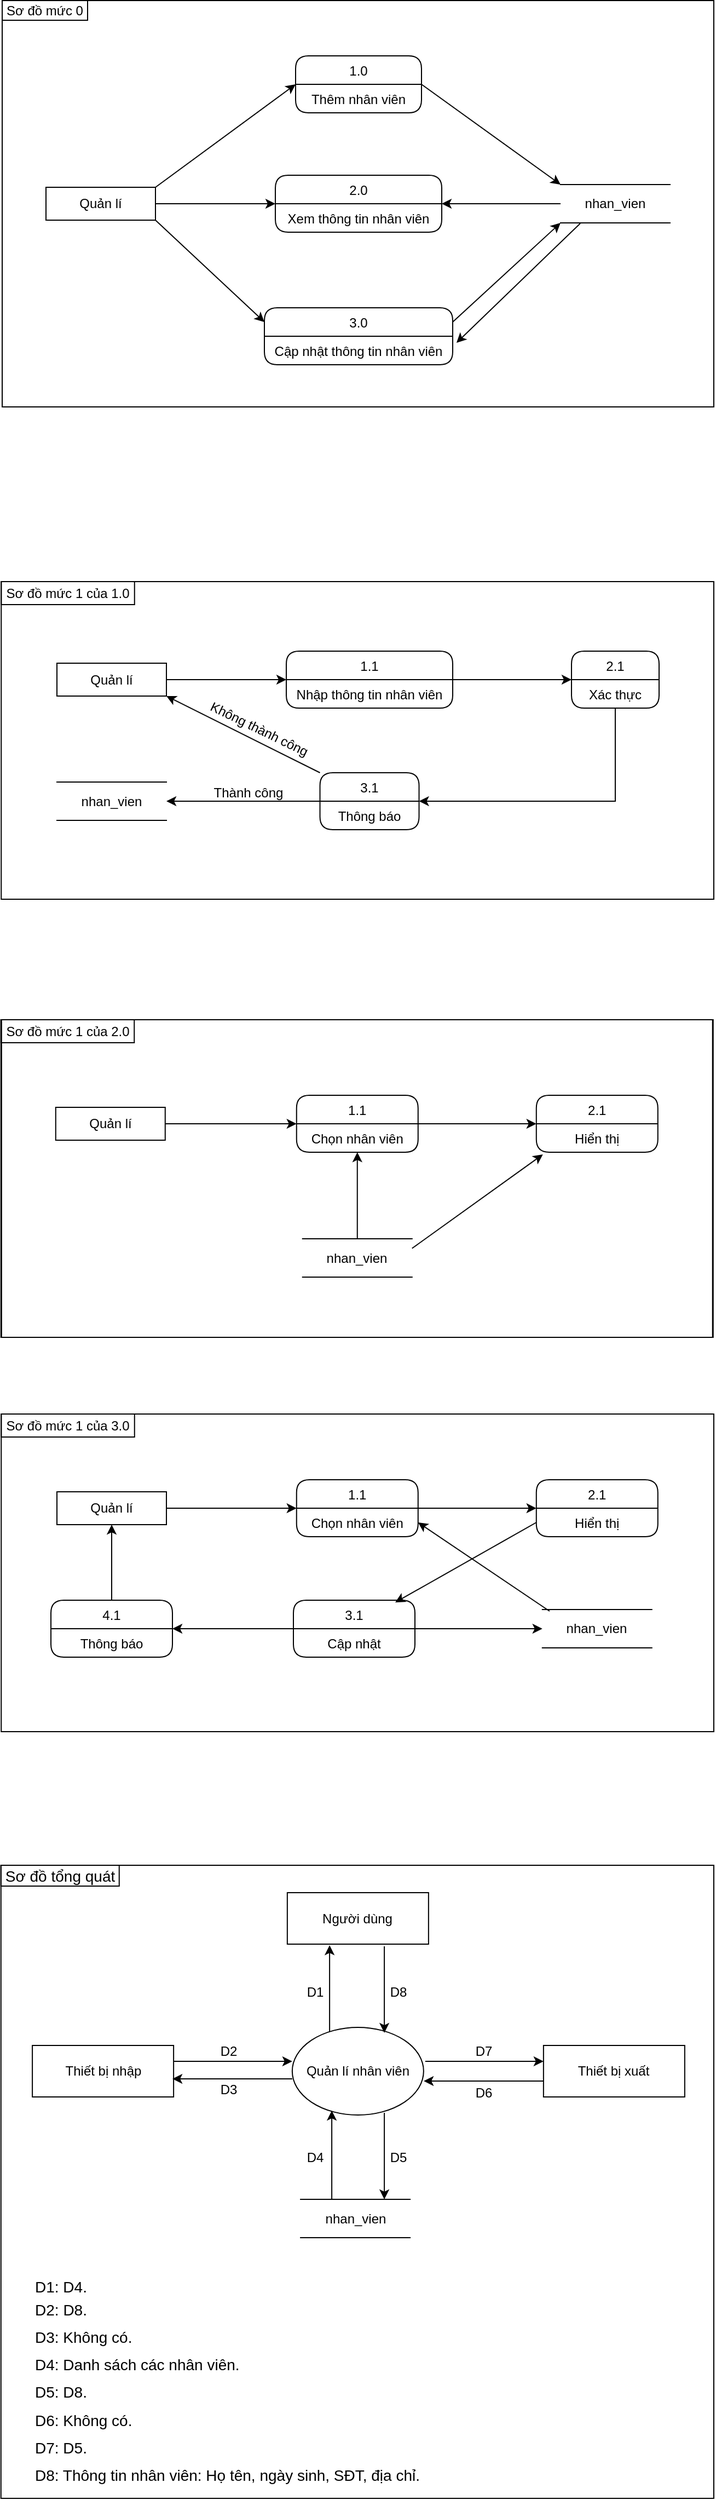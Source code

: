<mxfile version="13.10.6" type="device"><diagram id="2nGywOma-59keiibTEQP" name="Page-1"><mxGraphModel dx="1422" dy="763" grid="0" gridSize="10" guides="1" tooltips="1" connect="1" arrows="1" fold="1" page="0" pageScale="1" pageWidth="850" pageHeight="1100" math="0" shadow="0"><root><mxCell id="0"/><mxCell id="1" parent="0"/><mxCell id="HgqRZKYs-19E4w1wN-nE-111" value="" style="rounded=0;whiteSpace=wrap;html=1;labelBackgroundColor=none;fillColor=none;fontSize=14;align=center;" parent="1" vertex="1"><mxGeometry x="98.88" y="1852" width="651.12" height="578" as="geometry"/></mxCell><mxCell id="HgqRZKYs-19E4w1wN-nE-63" value="" style="rounded=0;whiteSpace=wrap;html=1;fillColor=none;align=center;" parent="1" vertex="1"><mxGeometry x="99.13" y="1440" width="650.87" height="290" as="geometry"/></mxCell><mxCell id="HgqRZKYs-19E4w1wN-nE-61" value="" style="rounded=0;whiteSpace=wrap;html=1;fillColor=none;align=center;" parent="1" vertex="1"><mxGeometry x="99.38" y="1080" width="650" height="290" as="geometry"/></mxCell><mxCell id="HgqRZKYs-19E4w1wN-nE-47" value="" style="rounded=0;whiteSpace=wrap;html=1;fillColor=none;align=center;" parent="1" vertex="1"><mxGeometry x="98.88" y="1080" width="650" height="290" as="geometry"/></mxCell><mxCell id="HgqRZKYs-19E4w1wN-nE-45" value="" style="rounded=0;whiteSpace=wrap;html=1;fillColor=none;align=center;" parent="1" vertex="1"><mxGeometry x="99.13" y="680" width="650.87" height="290" as="geometry"/></mxCell><mxCell id="HgqRZKYs-19E4w1wN-nE-21" value="" style="rounded=0;whiteSpace=wrap;html=1;align=center;fillColor=none;" parent="1" vertex="1"><mxGeometry x="100" y="149.5" width="650" height="371" as="geometry"/></mxCell><mxCell id="HgqRZKYs-19E4w1wN-nE-2" value="1.0" style="swimlane;fontStyle=0;childLayout=stackLayout;horizontal=1;startSize=26;fillColor=none;horizontalStack=0;resizeParent=1;resizeParentMax=0;resizeLast=0;collapsible=1;marginBottom=0;rounded=1;" parent="1" vertex="1"><mxGeometry x="368" y="200" width="115" height="52" as="geometry"/></mxCell><mxCell id="HgqRZKYs-19E4w1wN-nE-3" value="Thêm nhân viên" style="text;strokeColor=none;fillColor=none;align=center;verticalAlign=top;spacingLeft=4;spacingRight=4;overflow=hidden;rotatable=0;points=[[0,0.5],[1,0.5]];portConstraint=eastwest;" parent="HgqRZKYs-19E4w1wN-nE-2" vertex="1"><mxGeometry y="26" width="115" height="26" as="geometry"/></mxCell><mxCell id="HgqRZKYs-19E4w1wN-nE-14" style="edgeStyle=orthogonalEdgeStyle;rounded=0;orthogonalLoop=1;jettySize=auto;html=1;entryX=0;entryY=0.5;entryDx=0;entryDy=0;" parent="1" source="HgqRZKYs-19E4w1wN-nE-6" target="HgqRZKYs-19E4w1wN-nE-7" edge="1"><mxGeometry relative="1" as="geometry"/></mxCell><mxCell id="HgqRZKYs-19E4w1wN-nE-6" value="Quản lí" style="rounded=0;whiteSpace=wrap;html=1;align=center;" parent="1" vertex="1"><mxGeometry x="140" y="320" width="100" height="30" as="geometry"/></mxCell><mxCell id="HgqRZKYs-19E4w1wN-nE-16" style="edgeStyle=orthogonalEdgeStyle;rounded=0;orthogonalLoop=1;jettySize=auto;html=1;exitX=0;exitY=0.5;exitDx=0;exitDy=0;" parent="1" source="HgqRZKYs-19E4w1wN-nE-11" target="HgqRZKYs-19E4w1wN-nE-7" edge="1"><mxGeometry relative="1" as="geometry"/></mxCell><mxCell id="HgqRZKYs-19E4w1wN-nE-7" value="2.0" style="swimlane;fontStyle=0;childLayout=stackLayout;horizontal=1;startSize=26;fillColor=none;horizontalStack=0;resizeParent=1;resizeParentMax=0;resizeLast=0;collapsible=1;marginBottom=0;rounded=1;" parent="1" vertex="1"><mxGeometry x="349.5" y="309" width="152" height="52" as="geometry"/></mxCell><mxCell id="HgqRZKYs-19E4w1wN-nE-8" value="Xem thông tin nhân viên" style="text;strokeColor=none;fillColor=none;align=center;verticalAlign=top;spacingLeft=4;spacingRight=4;overflow=hidden;rotatable=0;points=[[0,0.5],[1,0.5]];portConstraint=eastwest;" parent="HgqRZKYs-19E4w1wN-nE-7" vertex="1"><mxGeometry y="26" width="152" height="26" as="geometry"/></mxCell><mxCell id="HgqRZKYs-19E4w1wN-nE-9" value="3.0" style="swimlane;fontStyle=0;childLayout=stackLayout;horizontal=1;startSize=26;fillColor=none;horizontalStack=0;resizeParent=1;resizeParentMax=0;resizeLast=0;collapsible=1;marginBottom=0;rounded=1;" parent="1" vertex="1"><mxGeometry x="339.5" y="430" width="172" height="52" as="geometry"/></mxCell><mxCell id="HgqRZKYs-19E4w1wN-nE-10" value="Cập nhật thông tin nhân viên" style="text;strokeColor=none;fillColor=none;align=center;verticalAlign=top;spacingLeft=4;spacingRight=4;overflow=hidden;rotatable=0;points=[[0,0.5],[1,0.5]];portConstraint=eastwest;" parent="HgqRZKYs-19E4w1wN-nE-9" vertex="1"><mxGeometry y="26" width="172" height="26" as="geometry"/></mxCell><mxCell id="HgqRZKYs-19E4w1wN-nE-11" value="nhan_vien" style="shape=partialRectangle;whiteSpace=wrap;html=1;left=0;right=0;fillColor=none;rounded=1;align=center;" parent="1" vertex="1"><mxGeometry x="610" y="317.5" width="100" height="35" as="geometry"/></mxCell><mxCell id="HgqRZKYs-19E4w1wN-nE-13" value="" style="endArrow=classic;html=1;exitX=1;exitY=0;exitDx=0;exitDy=0;entryX=0;entryY=0.5;entryDx=0;entryDy=0;" parent="1" source="HgqRZKYs-19E4w1wN-nE-6" target="HgqRZKYs-19E4w1wN-nE-2" edge="1"><mxGeometry width="50" height="50" relative="1" as="geometry"><mxPoint x="170" y="460" as="sourcePoint"/><mxPoint x="220" y="410" as="targetPoint"/></mxGeometry></mxCell><mxCell id="HgqRZKYs-19E4w1wN-nE-15" value="" style="endArrow=classic;html=1;exitX=1;exitY=1;exitDx=0;exitDy=0;entryX=0;entryY=0.25;entryDx=0;entryDy=0;" parent="1" source="HgqRZKYs-19E4w1wN-nE-6" target="HgqRZKYs-19E4w1wN-nE-9" edge="1"><mxGeometry width="50" height="50" relative="1" as="geometry"><mxPoint x="160" y="490" as="sourcePoint"/><mxPoint x="210" y="440" as="targetPoint"/></mxGeometry></mxCell><mxCell id="HgqRZKYs-19E4w1wN-nE-18" value="" style="endArrow=classic;html=1;exitX=1;exitY=0.25;exitDx=0;exitDy=0;entryX=0;entryY=1;entryDx=0;entryDy=0;" parent="1" source="HgqRZKYs-19E4w1wN-nE-9" target="HgqRZKYs-19E4w1wN-nE-11" edge="1"><mxGeometry width="50" height="50" relative="1" as="geometry"><mxPoint x="690" y="490" as="sourcePoint"/><mxPoint x="740" y="440" as="targetPoint"/></mxGeometry></mxCell><mxCell id="HgqRZKYs-19E4w1wN-nE-19" value="" style="endArrow=classic;html=1;exitX=1;exitY=0.5;exitDx=0;exitDy=0;entryX=0;entryY=0;entryDx=0;entryDy=0;" parent="1" source="HgqRZKYs-19E4w1wN-nE-2" target="HgqRZKYs-19E4w1wN-nE-11" edge="1"><mxGeometry width="50" height="50" relative="1" as="geometry"><mxPoint x="610" y="230" as="sourcePoint"/><mxPoint x="660" y="180" as="targetPoint"/></mxGeometry></mxCell><mxCell id="HgqRZKYs-19E4w1wN-nE-23" value="Sơ đồ mức 0" style="rounded=0;whiteSpace=wrap;html=1;fillColor=none;align=center;" parent="1" vertex="1"><mxGeometry x="100" y="149.5" width="78" height="18" as="geometry"/></mxCell><mxCell id="HgqRZKYs-19E4w1wN-nE-35" style="edgeStyle=orthogonalEdgeStyle;rounded=0;orthogonalLoop=1;jettySize=auto;html=1;" parent="1" source="HgqRZKYs-19E4w1wN-nE-24" target="HgqRZKYs-19E4w1wN-nE-28" edge="1"><mxGeometry relative="1" as="geometry"/></mxCell><mxCell id="HgqRZKYs-19E4w1wN-nE-24" value="Quản lí" style="rounded=0;whiteSpace=wrap;html=1;align=center;" parent="1" vertex="1"><mxGeometry x="150.01" y="754.5" width="100" height="30" as="geometry"/></mxCell><mxCell id="HgqRZKYs-19E4w1wN-nE-36" style="edgeStyle=orthogonalEdgeStyle;rounded=0;orthogonalLoop=1;jettySize=auto;html=1;" parent="1" source="HgqRZKYs-19E4w1wN-nE-28" target="HgqRZKYs-19E4w1wN-nE-32" edge="1"><mxGeometry relative="1" as="geometry"/></mxCell><mxCell id="HgqRZKYs-19E4w1wN-nE-28" value="1.1" style="swimlane;fontStyle=0;childLayout=stackLayout;horizontal=1;startSize=26;fillColor=none;horizontalStack=0;resizeParent=1;resizeParentMax=0;resizeLast=0;collapsible=1;marginBottom=0;rounded=1;" parent="1" vertex="1"><mxGeometry x="359.51" y="743.5" width="152" height="52" as="geometry"/></mxCell><mxCell id="HgqRZKYs-19E4w1wN-nE-29" value="Nhập thông tin nhân viên" style="text;strokeColor=none;fillColor=none;align=center;verticalAlign=top;spacingLeft=4;spacingRight=4;overflow=hidden;rotatable=0;points=[[0,0.5],[1,0.5]];portConstraint=eastwest;" parent="HgqRZKYs-19E4w1wN-nE-28" vertex="1"><mxGeometry y="26" width="152" height="26" as="geometry"/></mxCell><mxCell id="HgqRZKYs-19E4w1wN-nE-37" style="edgeStyle=orthogonalEdgeStyle;rounded=0;orthogonalLoop=1;jettySize=auto;html=1;" parent="1" source="HgqRZKYs-19E4w1wN-nE-32" target="HgqRZKYs-19E4w1wN-nE-38" edge="1"><mxGeometry relative="1" as="geometry"><mxPoint x="660.01" y="864.5" as="targetPoint"/><Array as="points"><mxPoint x="660.01" y="880.5"/></Array></mxGeometry></mxCell><mxCell id="HgqRZKYs-19E4w1wN-nE-32" value="2.1" style="swimlane;fontStyle=0;childLayout=stackLayout;horizontal=1;startSize=26;fillColor=none;horizontalStack=0;resizeParent=1;resizeParentMax=0;resizeLast=0;collapsible=1;marginBottom=0;rounded=1;" parent="1" vertex="1"><mxGeometry x="620.01" y="743.5" width="80" height="52" as="geometry"/></mxCell><mxCell id="HgqRZKYs-19E4w1wN-nE-33" value="Xác thực" style="text;strokeColor=none;fillColor=none;align=center;verticalAlign=top;spacingLeft=4;spacingRight=4;overflow=hidden;rotatable=0;points=[[0,0.5],[1,0.5]];portConstraint=eastwest;" parent="HgqRZKYs-19E4w1wN-nE-32" vertex="1"><mxGeometry y="26" width="80" height="26" as="geometry"/></mxCell><mxCell id="HgqRZKYs-19E4w1wN-nE-41" style="edgeStyle=orthogonalEdgeStyle;rounded=0;orthogonalLoop=1;jettySize=auto;html=1;entryX=1;entryY=0.5;entryDx=0;entryDy=0;" parent="1" source="HgqRZKYs-19E4w1wN-nE-38" target="HgqRZKYs-19E4w1wN-nE-40" edge="1"><mxGeometry relative="1" as="geometry"/></mxCell><mxCell id="HgqRZKYs-19E4w1wN-nE-38" value="3.1" style="swimlane;fontStyle=0;childLayout=stackLayout;horizontal=1;startSize=26;fillColor=none;horizontalStack=0;resizeParent=1;resizeParentMax=0;resizeLast=0;collapsible=1;marginBottom=0;rounded=1;" parent="1" vertex="1"><mxGeometry x="390.26" y="854.5" width="90.5" height="52" as="geometry"/></mxCell><mxCell id="HgqRZKYs-19E4w1wN-nE-39" value="Thông báo" style="text;strokeColor=none;fillColor=none;align=center;verticalAlign=top;spacingLeft=4;spacingRight=4;overflow=hidden;rotatable=0;points=[[0,0.5],[1,0.5]];portConstraint=eastwest;" parent="HgqRZKYs-19E4w1wN-nE-38" vertex="1"><mxGeometry y="26" width="90.5" height="26" as="geometry"/></mxCell><mxCell id="HgqRZKYs-19E4w1wN-nE-40" value="nhan_vien" style="shape=partialRectangle;whiteSpace=wrap;html=1;left=0;right=0;fillColor=none;rounded=1;align=center;" parent="1" vertex="1"><mxGeometry x="150.01" y="863" width="100" height="35" as="geometry"/></mxCell><mxCell id="HgqRZKYs-19E4w1wN-nE-42" value="Thành công" style="text;html=1;strokeColor=none;fillColor=none;align=center;verticalAlign=middle;whiteSpace=wrap;rounded=0;" parent="1" vertex="1"><mxGeometry x="289.51" y="863" width="70" height="20" as="geometry"/></mxCell><mxCell id="HgqRZKYs-19E4w1wN-nE-43" value="" style="endArrow=classic;html=1;exitX=0;exitY=0;exitDx=0;exitDy=0;entryX=1;entryY=1;entryDx=0;entryDy=0;" parent="1" source="HgqRZKYs-19E4w1wN-nE-38" target="HgqRZKYs-19E4w1wN-nE-24" edge="1"><mxGeometry width="50" height="50" relative="1" as="geometry"><mxPoint x="200.01" y="1034.5" as="sourcePoint"/><mxPoint x="250.01" y="984.5" as="targetPoint"/></mxGeometry></mxCell><mxCell id="HgqRZKYs-19E4w1wN-nE-44" value="Không thành công" style="text;html=1;strokeColor=none;fillColor=none;align=center;verticalAlign=middle;whiteSpace=wrap;rounded=0;rotation=26;" parent="1" vertex="1"><mxGeometry x="280.26" y="804.5" width="110" height="20" as="geometry"/></mxCell><mxCell id="HgqRZKYs-19E4w1wN-nE-46" value="Sơ đồ mức 1 của 1.0" style="rounded=0;whiteSpace=wrap;html=1;fillColor=none;align=center;" parent="1" vertex="1"><mxGeometry x="99.13" y="680" width="121.75" height="21" as="geometry"/></mxCell><mxCell id="HgqRZKYs-19E4w1wN-nE-48" value="Sơ đồ mức 1 của 2.0" style="rounded=0;whiteSpace=wrap;html=1;fillColor=none;align=center;" parent="1" vertex="1"><mxGeometry x="98.88" y="1080" width="121.75" height="21" as="geometry"/></mxCell><mxCell id="HgqRZKYs-19E4w1wN-nE-56" style="edgeStyle=orthogonalEdgeStyle;rounded=0;orthogonalLoop=1;jettySize=auto;html=1;" parent="1" source="HgqRZKYs-19E4w1wN-nE-49" target="HgqRZKYs-19E4w1wN-nE-50" edge="1"><mxGeometry relative="1" as="geometry"/></mxCell><mxCell id="HgqRZKYs-19E4w1wN-nE-49" value="Quản lí" style="rounded=0;whiteSpace=wrap;html=1;align=center;" parent="1" vertex="1"><mxGeometry x="148.89" y="1160" width="100" height="30" as="geometry"/></mxCell><mxCell id="HgqRZKYs-19E4w1wN-nE-57" style="edgeStyle=orthogonalEdgeStyle;rounded=0;orthogonalLoop=1;jettySize=auto;html=1;" parent="1" source="HgqRZKYs-19E4w1wN-nE-50" target="HgqRZKYs-19E4w1wN-nE-52" edge="1"><mxGeometry relative="1" as="geometry"/></mxCell><mxCell id="HgqRZKYs-19E4w1wN-nE-50" value="1.1" style="swimlane;fontStyle=0;childLayout=stackLayout;horizontal=1;startSize=26;fillColor=none;horizontalStack=0;resizeParent=1;resizeParentMax=0;resizeLast=0;collapsible=1;marginBottom=0;rounded=1;" parent="1" vertex="1"><mxGeometry x="368.88" y="1149" width="111" height="52" as="geometry"/></mxCell><mxCell id="HgqRZKYs-19E4w1wN-nE-51" value="Chọn nhân viên" style="text;strokeColor=none;fillColor=none;align=center;verticalAlign=top;spacingLeft=4;spacingRight=4;overflow=hidden;rotatable=0;points=[[0,0.5],[1,0.5]];portConstraint=eastwest;" parent="HgqRZKYs-19E4w1wN-nE-50" vertex="1"><mxGeometry y="26" width="111" height="26" as="geometry"/></mxCell><mxCell id="HgqRZKYs-19E4w1wN-nE-52" value="2.1" style="swimlane;fontStyle=0;childLayout=stackLayout;horizontal=1;startSize=26;fillColor=none;horizontalStack=0;resizeParent=1;resizeParentMax=0;resizeLast=0;collapsible=1;marginBottom=0;rounded=1;" parent="1" vertex="1"><mxGeometry x="587.89" y="1149" width="111" height="52" as="geometry"/></mxCell><mxCell id="HgqRZKYs-19E4w1wN-nE-53" value="Hiển thị" style="text;strokeColor=none;fillColor=none;align=center;verticalAlign=top;spacingLeft=4;spacingRight=4;overflow=hidden;rotatable=0;points=[[0,0.5],[1,0.5]];portConstraint=eastwest;" parent="HgqRZKYs-19E4w1wN-nE-52" vertex="1"><mxGeometry y="26" width="111" height="26" as="geometry"/></mxCell><mxCell id="HgqRZKYs-19E4w1wN-nE-59" style="edgeStyle=orthogonalEdgeStyle;rounded=0;orthogonalLoop=1;jettySize=auto;html=1;" parent="1" source="HgqRZKYs-19E4w1wN-nE-54" target="HgqRZKYs-19E4w1wN-nE-50" edge="1"><mxGeometry relative="1" as="geometry"/></mxCell><mxCell id="HgqRZKYs-19E4w1wN-nE-54" value="nhan_vien" style="shape=partialRectangle;whiteSpace=wrap;html=1;left=0;right=0;fillColor=none;rounded=1;align=center;" parent="1" vertex="1"><mxGeometry x="374.38" y="1280" width="100" height="35" as="geometry"/></mxCell><mxCell id="HgqRZKYs-19E4w1wN-nE-60" value="" style="endArrow=classic;html=1;exitX=1;exitY=0.25;exitDx=0;exitDy=0;entryX=0.054;entryY=1.077;entryDx=0;entryDy=0;entryPerimeter=0;" parent="1" source="HgqRZKYs-19E4w1wN-nE-54" target="HgqRZKYs-19E4w1wN-nE-53" edge="1"><mxGeometry width="50" height="50" relative="1" as="geometry"><mxPoint x="608.88" y="1340" as="sourcePoint"/><mxPoint x="658.88" y="1290" as="targetPoint"/></mxGeometry></mxCell><mxCell id="HgqRZKYs-19E4w1wN-nE-62" value="Sơ đồ mức 1 của 3.0" style="rounded=0;whiteSpace=wrap;html=1;fillColor=none;align=center;" parent="1" vertex="1"><mxGeometry x="99.13" y="1440" width="121.75" height="21" as="geometry"/></mxCell><mxCell id="HgqRZKYs-19E4w1wN-nE-74" style="edgeStyle=orthogonalEdgeStyle;rounded=0;orthogonalLoop=1;jettySize=auto;html=1;" parent="1" source="HgqRZKYs-19E4w1wN-nE-64" target="HgqRZKYs-19E4w1wN-nE-65" edge="1"><mxGeometry relative="1" as="geometry"/></mxCell><mxCell id="HgqRZKYs-19E4w1wN-nE-64" value="Quản lí" style="rounded=0;whiteSpace=wrap;html=1;align=center;" parent="1" vertex="1"><mxGeometry x="150.01" y="1511" width="100" height="30" as="geometry"/></mxCell><mxCell id="HgqRZKYs-19E4w1wN-nE-75" style="edgeStyle=orthogonalEdgeStyle;rounded=0;orthogonalLoop=1;jettySize=auto;html=1;" parent="1" source="HgqRZKYs-19E4w1wN-nE-65" target="HgqRZKYs-19E4w1wN-nE-67" edge="1"><mxGeometry relative="1" as="geometry"/></mxCell><mxCell id="HgqRZKYs-19E4w1wN-nE-65" value="1.1" style="swimlane;fontStyle=0;childLayout=stackLayout;horizontal=1;startSize=26;fillColor=none;horizontalStack=0;resizeParent=1;resizeParentMax=0;resizeLast=0;collapsible=1;marginBottom=0;rounded=1;" parent="1" vertex="1"><mxGeometry x="368.88" y="1500" width="111" height="52" as="geometry"/></mxCell><mxCell id="HgqRZKYs-19E4w1wN-nE-66" value="Chọn nhân viên" style="text;strokeColor=none;fillColor=none;align=center;verticalAlign=top;spacingLeft=4;spacingRight=4;overflow=hidden;rotatable=0;points=[[0,0.5],[1,0.5]];portConstraint=eastwest;" parent="HgqRZKYs-19E4w1wN-nE-65" vertex="1"><mxGeometry y="26" width="111" height="26" as="geometry"/></mxCell><mxCell id="HgqRZKYs-19E4w1wN-nE-67" value="2.1" style="swimlane;fontStyle=0;childLayout=stackLayout;horizontal=1;startSize=26;fillColor=none;horizontalStack=0;resizeParent=1;resizeParentMax=0;resizeLast=0;collapsible=1;marginBottom=0;rounded=1;" parent="1" vertex="1"><mxGeometry x="587.89" y="1500" width="111" height="52" as="geometry"/></mxCell><mxCell id="HgqRZKYs-19E4w1wN-nE-68" value="Hiển thị" style="text;strokeColor=none;fillColor=none;align=center;verticalAlign=top;spacingLeft=4;spacingRight=4;overflow=hidden;rotatable=0;points=[[0,0.5],[1,0.5]];portConstraint=eastwest;" parent="HgqRZKYs-19E4w1wN-nE-67" vertex="1"><mxGeometry y="26" width="111" height="26" as="geometry"/></mxCell><mxCell id="HgqRZKYs-19E4w1wN-nE-77" style="edgeStyle=orthogonalEdgeStyle;rounded=0;orthogonalLoop=1;jettySize=auto;html=1;" parent="1" source="HgqRZKYs-19E4w1wN-nE-69" target="HgqRZKYs-19E4w1wN-nE-71" edge="1"><mxGeometry relative="1" as="geometry"/></mxCell><mxCell id="HgqRZKYs-19E4w1wN-nE-86" style="edgeStyle=orthogonalEdgeStyle;rounded=0;orthogonalLoop=1;jettySize=auto;html=1;entryX=0;entryY=0.5;entryDx=0;entryDy=0;" parent="1" source="HgqRZKYs-19E4w1wN-nE-69" target="HgqRZKYs-19E4w1wN-nE-73" edge="1"><mxGeometry relative="1" as="geometry"/></mxCell><mxCell id="HgqRZKYs-19E4w1wN-nE-69" value="3.1" style="swimlane;fontStyle=0;childLayout=stackLayout;horizontal=1;startSize=26;fillColor=none;horizontalStack=0;resizeParent=1;resizeParentMax=0;resizeLast=0;collapsible=1;marginBottom=0;rounded=1;" parent="1" vertex="1"><mxGeometry x="366" y="1610" width="111" height="52" as="geometry"/></mxCell><mxCell id="HgqRZKYs-19E4w1wN-nE-70" value="Cập nhật" style="text;strokeColor=none;fillColor=none;align=center;verticalAlign=top;spacingLeft=4;spacingRight=4;overflow=hidden;rotatable=0;points=[[0,0.5],[1,0.5]];portConstraint=eastwest;" parent="HgqRZKYs-19E4w1wN-nE-69" vertex="1"><mxGeometry y="26" width="111" height="26" as="geometry"/></mxCell><mxCell id="HgqRZKYs-19E4w1wN-nE-87" style="edgeStyle=orthogonalEdgeStyle;rounded=0;orthogonalLoop=1;jettySize=auto;html=1;" parent="1" source="HgqRZKYs-19E4w1wN-nE-71" target="HgqRZKYs-19E4w1wN-nE-64" edge="1"><mxGeometry relative="1" as="geometry"/></mxCell><mxCell id="HgqRZKYs-19E4w1wN-nE-71" value="4.1" style="swimlane;fontStyle=0;childLayout=stackLayout;horizontal=1;startSize=26;fillColor=none;horizontalStack=0;resizeParent=1;resizeParentMax=0;resizeLast=0;collapsible=1;marginBottom=0;rounded=1;" parent="1" vertex="1"><mxGeometry x="144.51" y="1610" width="111" height="52" as="geometry"/></mxCell><mxCell id="HgqRZKYs-19E4w1wN-nE-72" value="Thông báo" style="text;strokeColor=none;fillColor=none;align=center;verticalAlign=top;spacingLeft=4;spacingRight=4;overflow=hidden;rotatable=0;points=[[0,0.5],[1,0.5]];portConstraint=eastwest;" parent="HgqRZKYs-19E4w1wN-nE-71" vertex="1"><mxGeometry y="26" width="111" height="26" as="geometry"/></mxCell><mxCell id="HgqRZKYs-19E4w1wN-nE-73" value="nhan_vien" style="shape=partialRectangle;whiteSpace=wrap;html=1;left=0;right=0;fillColor=none;rounded=1;align=center;" parent="1" vertex="1"><mxGeometry x="593.39" y="1618.5" width="100" height="35" as="geometry"/></mxCell><mxCell id="HgqRZKYs-19E4w1wN-nE-85" value="" style="endArrow=classic;html=1;exitX=0;exitY=0.5;exitDx=0;exitDy=0;entryX=0.838;entryY=0.038;entryDx=0;entryDy=0;entryPerimeter=0;" parent="1" source="HgqRZKYs-19E4w1wN-nE-68" target="HgqRZKYs-19E4w1wN-nE-69" edge="1"><mxGeometry width="50" height="50" relative="1" as="geometry"><mxPoint x="572" y="1652" as="sourcePoint"/><mxPoint x="622" y="1602" as="targetPoint"/></mxGeometry></mxCell><mxCell id="HgqRZKYs-19E4w1wN-nE-88" value="Quản lí nhân viên" style="ellipse;whiteSpace=wrap;html=1;rounded=1;fillColor=none;align=center;" parent="1" vertex="1"><mxGeometry x="364.93" y="2000" width="120" height="80" as="geometry"/></mxCell><mxCell id="HgqRZKYs-19E4w1wN-nE-89" value="Người dùng" style="rounded=0;whiteSpace=wrap;html=1;fillColor=none;align=center;" parent="1" vertex="1"><mxGeometry x="360.43" y="1877" width="129" height="47" as="geometry"/></mxCell><mxCell id="HgqRZKYs-19E4w1wN-nE-90" value="Thiết bị nhập" style="rounded=0;whiteSpace=wrap;html=1;fillColor=none;align=center;" parent="1" vertex="1"><mxGeometry x="127.56" y="2016.5" width="129" height="47" as="geometry"/></mxCell><mxCell id="HgqRZKYs-19E4w1wN-nE-91" value="Thiết bị xuất" style="rounded=0;whiteSpace=wrap;html=1;fillColor=none;align=center;" parent="1" vertex="1"><mxGeometry x="594.44" y="2016.5" width="129" height="47" as="geometry"/></mxCell><mxCell id="HgqRZKYs-19E4w1wN-nE-92" value="nhan_vien" style="shape=partialRectangle;whiteSpace=wrap;html=1;left=0;right=0;fillColor=none;rounded=1;align=center;" parent="1" vertex="1"><mxGeometry x="372.55" y="2157" width="100" height="35" as="geometry"/></mxCell><mxCell id="HgqRZKYs-19E4w1wN-nE-93" value="" style="endArrow=classic;html=1;" parent="1" edge="1"><mxGeometry width="50" height="50" relative="1" as="geometry"><mxPoint x="256.93" y="2031" as="sourcePoint"/><mxPoint x="364.93" y="2031" as="targetPoint"/></mxGeometry></mxCell><mxCell id="HgqRZKYs-19E4w1wN-nE-94" value="" style="endArrow=classic;html=1;" parent="1" edge="1"><mxGeometry width="50" height="50" relative="1" as="geometry"><mxPoint x="486.44" y="2031" as="sourcePoint"/><mxPoint x="594.44" y="2031" as="targetPoint"/></mxGeometry></mxCell><mxCell id="HgqRZKYs-19E4w1wN-nE-95" value="" style="endArrow=classic;html=1;" parent="1" edge="1"><mxGeometry width="50" height="50" relative="1" as="geometry"><mxPoint x="594.44" y="2049" as="sourcePoint"/><mxPoint x="485.05" y="2049" as="targetPoint"/></mxGeometry></mxCell><mxCell id="HgqRZKYs-19E4w1wN-nE-96" value="" style="endArrow=classic;html=1;" parent="1" edge="1"><mxGeometry width="50" height="50" relative="1" as="geometry"><mxPoint x="364.93" y="2047" as="sourcePoint"/><mxPoint x="255.54" y="2047" as="targetPoint"/></mxGeometry></mxCell><mxCell id="HgqRZKYs-19E4w1wN-nE-97" value="" style="endArrow=classic;html=1;" parent="1" edge="1"><mxGeometry width="50" height="50" relative="1" as="geometry"><mxPoint x="401.05" y="2157" as="sourcePoint"/><mxPoint x="401.05" y="2076" as="targetPoint"/></mxGeometry></mxCell><mxCell id="HgqRZKYs-19E4w1wN-nE-98" value="" style="endArrow=classic;html=1;" parent="1" edge="1"><mxGeometry width="50" height="50" relative="1" as="geometry"><mxPoint x="399.05" y="2004" as="sourcePoint"/><mxPoint x="399.05" y="1925" as="targetPoint"/></mxGeometry></mxCell><mxCell id="HgqRZKYs-19E4w1wN-nE-99" value="" style="endArrow=classic;html=1;" parent="1" edge="1"><mxGeometry width="50" height="50" relative="1" as="geometry"><mxPoint x="449.05" y="1926" as="sourcePoint"/><mxPoint x="449.05" y="2005" as="targetPoint"/></mxGeometry></mxCell><mxCell id="HgqRZKYs-19E4w1wN-nE-100" value="" style="endArrow=classic;html=1;" parent="1" edge="1"><mxGeometry width="50" height="50" relative="1" as="geometry"><mxPoint x="449.05" y="2078" as="sourcePoint"/><mxPoint x="449.05" y="2157" as="targetPoint"/></mxGeometry></mxCell><mxCell id="HgqRZKYs-19E4w1wN-nE-101" value="D1" style="text;html=1;strokeColor=none;fillColor=none;align=center;verticalAlign=middle;whiteSpace=wrap;rounded=0;" parent="1" vertex="1"><mxGeometry x="369.93" y="1958" width="32" height="20" as="geometry"/></mxCell><mxCell id="HgqRZKYs-19E4w1wN-nE-102" value="D2" style="text;html=1;strokeColor=none;fillColor=none;align=center;verticalAlign=middle;whiteSpace=wrap;rounded=0;" parent="1" vertex="1"><mxGeometry x="290.56" y="2012" width="32" height="20" as="geometry"/></mxCell><mxCell id="HgqRZKYs-19E4w1wN-nE-103" value="D3" style="text;html=1;strokeColor=none;fillColor=none;align=center;verticalAlign=middle;whiteSpace=wrap;rounded=0;" parent="1" vertex="1"><mxGeometry x="290.56" y="2047" width="32" height="20" as="geometry"/></mxCell><mxCell id="HgqRZKYs-19E4w1wN-nE-104" value="D4" style="text;html=1;strokeColor=none;fillColor=none;align=center;verticalAlign=middle;whiteSpace=wrap;rounded=0;" parent="1" vertex="1"><mxGeometry x="369.93" y="2109" width="32" height="20" as="geometry"/></mxCell><mxCell id="HgqRZKYs-19E4w1wN-nE-105" value="D5" style="text;html=1;strokeColor=none;fillColor=none;align=center;verticalAlign=middle;whiteSpace=wrap;rounded=0;" parent="1" vertex="1"><mxGeometry x="446.05" y="2109" width="32" height="20" as="geometry"/></mxCell><mxCell id="HgqRZKYs-19E4w1wN-nE-106" value="D6" style="text;html=1;strokeColor=none;fillColor=none;align=center;verticalAlign=middle;whiteSpace=wrap;rounded=0;" parent="1" vertex="1"><mxGeometry x="524.05" y="2050" width="32" height="20" as="geometry"/></mxCell><mxCell id="HgqRZKYs-19E4w1wN-nE-107" value="D7" style="text;html=1;strokeColor=none;fillColor=none;align=center;verticalAlign=middle;whiteSpace=wrap;rounded=0;" parent="1" vertex="1"><mxGeometry x="524.05" y="2012" width="32" height="20" as="geometry"/></mxCell><mxCell id="HgqRZKYs-19E4w1wN-nE-108" value="D8" style="text;html=1;strokeColor=none;fillColor=none;align=center;verticalAlign=middle;whiteSpace=wrap;rounded=0;" parent="1" vertex="1"><mxGeometry x="446.05" y="1958" width="32" height="20" as="geometry"/></mxCell><mxCell id="HgqRZKYs-19E4w1wN-nE-110" value="&lt;div style=&quot;font-size: 14px&quot;&gt;D1: D4.&lt;br&gt;&lt;/div&gt;&lt;div style=&quot;line-height: 180% ; font-size: 14px&quot;&gt;D2:&lt;font style=&quot;font-size: 14px&quot;&gt; &lt;/font&gt;D8.&lt;/div&gt;&lt;div style=&quot;line-height: 180% ; font-size: 14px&quot;&gt;D3: Không có.&lt;/div&gt;&lt;div style=&quot;line-height: 180% ; font-size: 14px&quot;&gt;D4: Danh sách các nhân viên.&lt;/div&gt;&lt;div style=&quot;line-height: 180% ; font-size: 14px&quot;&gt;D5: D8.&lt;/div&gt;&lt;div style=&quot;line-height: 180% ; font-size: 14px&quot;&gt;D6: Không có.&lt;/div&gt;&lt;div style=&quot;line-height: 180% ; font-size: 14px&quot;&gt;D7: D5.&lt;/div&gt;&lt;div style=&quot;line-height: 180% ; font-size: 14px&quot;&gt;D8: Thông tin nhân viên: Họ tên, ngày sinh, SĐT, địa chỉ.&lt;br&gt;&lt;/div&gt;" style="text;html=1;strokeColor=none;fillColor=none;align=left;verticalAlign=middle;rounded=0;fontSize=14;labelBorderColor=none;labelBackgroundColor=none;" parent="1" vertex="1"><mxGeometry x="127.56" y="2224" width="372.5" height="201" as="geometry"/></mxCell><mxCell id="HgqRZKYs-19E4w1wN-nE-112" value="Sơ đồ tổng quát" style="rounded=0;whiteSpace=wrap;html=1;labelBackgroundColor=none;fillColor=none;fontSize=14;align=center;" parent="1" vertex="1"><mxGeometry x="98.88" y="1852" width="108" height="19" as="geometry"/></mxCell><mxCell id="VkBWsj5Znayt-8MJbHBG-1" value="" style="endArrow=classic;html=1;exitX=0.18;exitY=1.014;exitDx=0;exitDy=0;entryX=1.02;entryY=0.231;entryDx=0;entryDy=0;entryPerimeter=0;exitPerimeter=0;" edge="1" parent="1" source="HgqRZKYs-19E4w1wN-nE-11" target="HgqRZKYs-19E4w1wN-nE-10"><mxGeometry width="50" height="50" relative="1" as="geometry"><mxPoint x="620" y="362.5" as="sourcePoint"/><mxPoint x="521.5" y="453" as="targetPoint"/></mxGeometry></mxCell><mxCell id="VkBWsj5Znayt-8MJbHBG-2" value="" style="endArrow=classic;html=1;exitX=0.066;exitY=0.043;exitDx=0;exitDy=0;exitPerimeter=0;entryX=1;entryY=0.5;entryDx=0;entryDy=0;" edge="1" parent="1" source="HgqRZKYs-19E4w1wN-nE-73" target="HgqRZKYs-19E4w1wN-nE-66"><mxGeometry width="50" height="50" relative="1" as="geometry"><mxPoint x="399" y="1360" as="sourcePoint"/><mxPoint x="449" y="1310" as="targetPoint"/></mxGeometry></mxCell></root></mxGraphModel></diagram></mxfile>